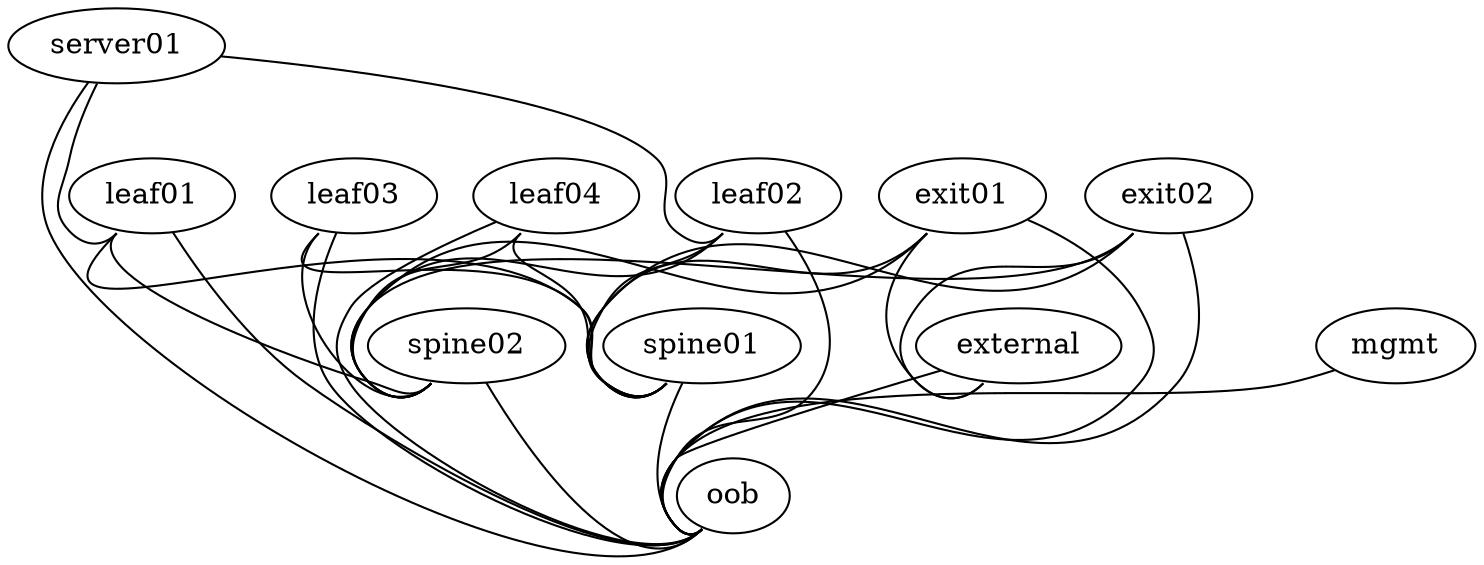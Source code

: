 graph vx {
 
 "leaf01":"swp51" -- "spine01":"swp1"
 "leaf02":"swp51" -- "spine01":"swp2"
 "leaf03":"swp51" -- "spine01":"swp3"
 "leaf04":"swp51" -- "spine01":"swp4"
 "leaf01":"swp52" -- "spine02":"swp1"
 "leaf02":"swp52" -- "spine02":"swp2"
 "leaf03":"swp52" -- "spine02":"swp3"
 "leaf04":"swp52" -- "spine02":"swp4"
  
 "server01":"eth1" -- "leaf01":"swp1"
 "server01":"eth2" -- "leaf02":"swp1"
 
 "exit01":"swp51" -- "spine01":"swp30"
 "exit01":"swp52" -- "spine02":"swp30"
 "exit02":"swp51" -- "spine01":"swp29"
 "exit02":"swp52" -- "spine02":"swp29"
   
 "exit01":"swp1" -- "external":"swp1"  
 "exit02":"swp2" -- "external":"swp2"

 "mgmt":"eth0" -- "oob":"swp1"
 "server01":"eth0" -- "oob":"swp2"
 "leaf01":"eth0" -- "oob":"swp3"
 "leaf02":"eth0" -- "oob":"swp4"
 "leaf03":"eth0" -- "oob":"swp5"
 "leaf04":"eth0" -- "oob":"swp6"
 "spine01":"eth0" -- "oob":"swp7"
 "spine02":"eth0" -- "oob":"swp8"
 "exit01":"eth0" -- "oob":"swp9"
 "exit02":"eth0" -- "oob":"swp10"
 "external":"eth0" -- "oob":"swp11"

 
}